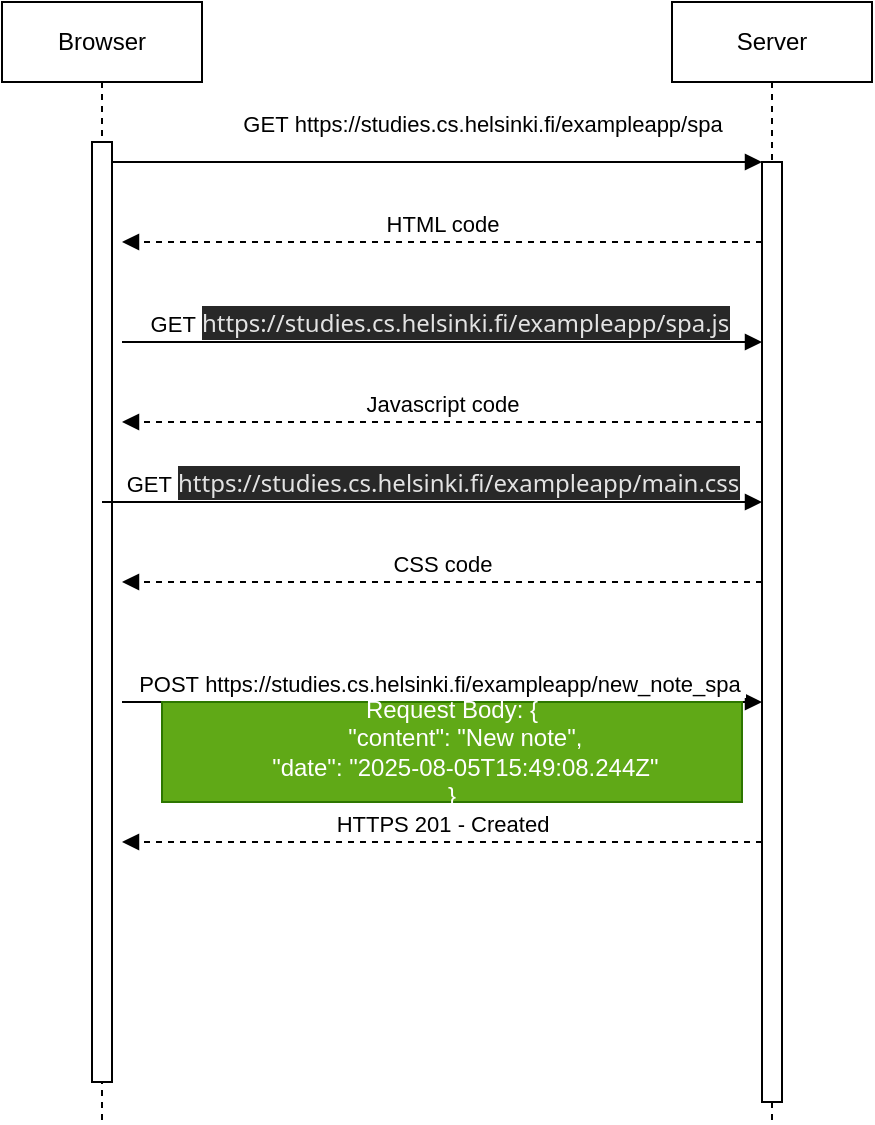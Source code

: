 <mxfile version="28.0.6">
  <diagram name="Page-1" id="2YBvvXClWsGukQMizWep">
    <mxGraphModel dx="976" dy="723" grid="1" gridSize="10" guides="1" tooltips="1" connect="1" arrows="1" fold="1" page="1" pageScale="1" pageWidth="850" pageHeight="1100" math="0" shadow="0">
      <root>
        <mxCell id="0" />
        <mxCell id="1" parent="0" />
        <mxCell id="aM9ryv3xv72pqoxQDRHE-1" value="Browser" style="shape=umlLifeline;perimeter=lifelinePerimeter;whiteSpace=wrap;html=1;container=0;dropTarget=0;collapsible=0;recursiveResize=0;outlineConnect=0;portConstraint=eastwest;newEdgeStyle={&quot;edgeStyle&quot;:&quot;elbowEdgeStyle&quot;,&quot;elbow&quot;:&quot;vertical&quot;,&quot;curved&quot;:0,&quot;rounded&quot;:0};" parent="1" vertex="1">
          <mxGeometry x="40" y="40" width="100" height="560" as="geometry" />
        </mxCell>
        <mxCell id="aM9ryv3xv72pqoxQDRHE-2" value="" style="html=1;points=[];perimeter=orthogonalPerimeter;outlineConnect=0;targetShapes=umlLifeline;portConstraint=eastwest;newEdgeStyle={&quot;edgeStyle&quot;:&quot;elbowEdgeStyle&quot;,&quot;elbow&quot;:&quot;vertical&quot;,&quot;curved&quot;:0,&quot;rounded&quot;:0};" parent="aM9ryv3xv72pqoxQDRHE-1" vertex="1">
          <mxGeometry x="45" y="70" width="10" height="470" as="geometry" />
        </mxCell>
        <mxCell id="aM9ryv3xv72pqoxQDRHE-5" value="Server" style="shape=umlLifeline;perimeter=lifelinePerimeter;whiteSpace=wrap;html=1;container=0;dropTarget=0;collapsible=0;recursiveResize=0;outlineConnect=0;portConstraint=eastwest;newEdgeStyle={&quot;edgeStyle&quot;:&quot;elbowEdgeStyle&quot;,&quot;elbow&quot;:&quot;vertical&quot;,&quot;curved&quot;:0,&quot;rounded&quot;:0};" parent="1" vertex="1">
          <mxGeometry x="375" y="40" width="100" height="560" as="geometry" />
        </mxCell>
        <mxCell id="aM9ryv3xv72pqoxQDRHE-6" value="" style="html=1;points=[];perimeter=orthogonalPerimeter;outlineConnect=0;targetShapes=umlLifeline;portConstraint=eastwest;newEdgeStyle={&quot;edgeStyle&quot;:&quot;elbowEdgeStyle&quot;,&quot;elbow&quot;:&quot;vertical&quot;,&quot;curved&quot;:0,&quot;rounded&quot;:0};" parent="aM9ryv3xv72pqoxQDRHE-5" vertex="1">
          <mxGeometry x="45" y="80" width="10" height="470" as="geometry" />
        </mxCell>
        <mxCell id="aM9ryv3xv72pqoxQDRHE-7" value="GET&amp;nbsp;https://studies.cs.helsinki.fi/exampleapp/spa" style="html=1;verticalAlign=bottom;endArrow=block;edgeStyle=elbowEdgeStyle;elbow=vertical;curved=0;rounded=0;" parent="1" source="aM9ryv3xv72pqoxQDRHE-2" target="aM9ryv3xv72pqoxQDRHE-6" edge="1">
          <mxGeometry x="0.139" y="10" relative="1" as="geometry">
            <mxPoint x="195" y="130" as="sourcePoint" />
            <Array as="points">
              <mxPoint x="180" y="120" />
            </Array>
            <mxPoint as="offset" />
          </mxGeometry>
        </mxCell>
        <mxCell id="aM9ryv3xv72pqoxQDRHE-9" value="HTML code" style="html=1;verticalAlign=bottom;endArrow=block;edgeStyle=elbowEdgeStyle;elbow=vertical;curved=0;rounded=0;dashed=1;" parent="1" source="aM9ryv3xv72pqoxQDRHE-6" edge="1">
          <mxGeometry relative="1" as="geometry">
            <mxPoint x="175" y="160" as="sourcePoint" />
            <Array as="points">
              <mxPoint x="190" y="160" />
            </Array>
            <mxPoint x="100" y="160" as="targetPoint" />
          </mxGeometry>
        </mxCell>
        <mxCell id="4FzpAmMWjxIVrW9_07uN-1" value="GET&amp;nbsp;&lt;span style=&quot;color: rgb(227, 227, 227); font-family: system-ui, sans-serif; font-size: 12px; text-align: start; text-wrap-mode: wrap; background-color: rgb(40, 40, 40);&quot;&gt;https://studies.cs.helsinki.fi/exampleapp/spa.js&lt;/span&gt;&amp;nbsp;&lt;span style=&quot;color: rgba(0, 0, 0, 0); font-family: monospace; font-size: 0px; text-align: start; background-color: rgb(27, 29, 30);&quot;&gt;3CmxGraphModel%3E%3Croot%3E%3CmxCell%20id%3D%220%22%2F%3E%3CmxCell%20id%3D%221%22%20parent%3D%220%22%2F%3E%3CmxCell%20id%3D%222%22%20value%3D%22GET%26amp%3Bnbsp%3Bhttps%3A%2F%2Fstudies.cs.helsinki.fi%2Fexampleapp%2Fnotes%22%20style%3D%22html%3D1%3BverticalAlign%3Dbottom%3BendArrow%3Dblock%3BedgeStyle%3DelbowEdgeStyle%3Belbow%3Dvertical%3Bcurved%3D0%3Brounded%3D0%3B%22%20edge%3D%221%22%20parent%3D%221%22%3E%3CmxGeometry%20relative%3D%221%22%20as%3D%22geometry%22%3E%3CmxPoint%20x%3D%2295%22%20y%3D%22120%22%20as%3D%22sourcePoint%22%2F%3E%3CArray%20as%3D%22points%22%3E%3CmxPoint%20x%3D%22180%22%20y%3D%22120%22%2F%3E%3C%2FArray%3E%3CmxPoint%20x%3D%22385%22%20y%3D%22120%22%20as%3D%22targetPoint%22%2F%3E%3C%2FmxGeometry%3E%3C%2FmxCell%3E%3C%2Froot%3E%3C%2FmxGraphModel%3E&lt;/span&gt;" style="html=1;verticalAlign=bottom;endArrow=block;edgeStyle=elbowEdgeStyle;elbow=vertical;curved=0;rounded=0;" edge="1" parent="1">
          <mxGeometry relative="1" as="geometry">
            <mxPoint x="100" y="210" as="sourcePoint" />
            <Array as="points">
              <mxPoint x="195" y="210" />
            </Array>
            <mxPoint x="420" y="210" as="targetPoint" />
          </mxGeometry>
        </mxCell>
        <mxCell id="4FzpAmMWjxIVrW9_07uN-3" value="Javascript code" style="html=1;verticalAlign=bottom;endArrow=block;edgeStyle=elbowEdgeStyle;elbow=vertical;curved=0;rounded=0;dashed=1;" edge="1" parent="1">
          <mxGeometry relative="1" as="geometry">
            <mxPoint x="420" y="250" as="sourcePoint" />
            <Array as="points">
              <mxPoint x="210" y="250" />
            </Array>
            <mxPoint x="100" y="250" as="targetPoint" />
          </mxGeometry>
        </mxCell>
        <mxCell id="4FzpAmMWjxIVrW9_07uN-4" value="GET&amp;nbsp;&lt;span style=&quot;color: rgb(227, 227, 227); font-family: system-ui, sans-serif; font-size: 12px; text-align: start; text-wrap-mode: wrap; background-color: rgb(40, 40, 40);&quot;&gt;https://studies.cs.helsinki.fi/exampleapp/main.css&lt;/span&gt;&lt;span style=&quot;color: rgba(0, 0, 0, 0); font-family: monospace; font-size: 0px; text-align: start; background-color: rgb(27, 29, 30);&quot;&gt;3CmxGraphModel%3E%3Croot%3E%3CmxCell%20id%3D%220%22%2F%3E%3CmxCell%20id%3D%221%22%20parent%3D%220%22%2F%3E%3CmxCell%20id%3D%222%22%20value%3D%22GET%26amp%3Bnbsp%3Bhttps%3A%2F%2Fstudies.cs.helsinki.fi%2Fexampleapp%2Fnotes%22%20style%3D%22html%3D1%3BverticalAlign%3Dbottom%3BendArrow%3Dblock%3BedgeStyle%3DelbowEdgeStyle%3Belbow%3Dvertical%3Bcurved%3D0%3Brounded%3D0%3B%22%20edge%3D%221%22%20parent%3D%221%22%3E%3CmxGeometry%20relative%3D%221%22%20as%3D%22geometry%22%3E%3CmxPoint%20x%3D%2295%22%20y%3D%22120%22%20as%3D%22sourcePoint%22%2F%3E%3CArray%20as%3D%22points%22%3E%3CmxPoint%20x%3D%22180%22%20y%3D%22120%22%2F%3E%3C%2FArray%3E%3CmxPoint%20x%3D%22385%22%20y%3D%22120%22%20as%3D%22targetPoint%22%2F%3E%3C%2FmxGeometry%3E%3C%2FmxCell%3E%3C%2Froot%3E%3C%2FmxGraphModel%3E&lt;/span&gt;" style="html=1;verticalAlign=bottom;endArrow=block;edgeStyle=elbowEdgeStyle;elbow=vertical;curved=0;rounded=0;" edge="1" parent="1" target="aM9ryv3xv72pqoxQDRHE-6">
          <mxGeometry relative="1" as="geometry">
            <mxPoint x="90" y="290" as="sourcePoint" />
            <Array as="points">
              <mxPoint x="185" y="290" />
            </Array>
            <mxPoint x="410" y="290" as="targetPoint" />
          </mxGeometry>
        </mxCell>
        <mxCell id="4FzpAmMWjxIVrW9_07uN-5" value="CSS code" style="html=1;verticalAlign=bottom;endArrow=block;edgeStyle=elbowEdgeStyle;elbow=vertical;curved=0;rounded=0;dashed=1;" edge="1" parent="1">
          <mxGeometry relative="1" as="geometry">
            <mxPoint x="420" y="330" as="sourcePoint" />
            <Array as="points">
              <mxPoint x="210" y="330" />
            </Array>
            <mxPoint x="100" y="330" as="targetPoint" />
          </mxGeometry>
        </mxCell>
        <mxCell id="4FzpAmMWjxIVrW9_07uN-6" value="POST&amp;nbsp;https://studies.cs.helsinki.fi/exampleapp/new_note_spa&amp;nbsp;" style="html=1;verticalAlign=bottom;endArrow=block;edgeStyle=elbowEdgeStyle;elbow=vertical;curved=0;rounded=0;" edge="1" parent="1" target="aM9ryv3xv72pqoxQDRHE-6">
          <mxGeometry relative="1" as="geometry">
            <mxPoint x="100" y="390" as="sourcePoint" />
            <Array as="points">
              <mxPoint x="315" y="390" />
            </Array>
            <mxPoint x="550" y="390" as="targetPoint" />
          </mxGeometry>
        </mxCell>
        <mxCell id="4FzpAmMWjxIVrW9_07uN-8" value="HTTPS 201 - Created" style="html=1;verticalAlign=bottom;endArrow=block;edgeStyle=elbowEdgeStyle;elbow=vertical;curved=0;rounded=0;dashed=1;" edge="1" parent="1">
          <mxGeometry relative="1" as="geometry">
            <mxPoint x="420" y="460" as="sourcePoint" />
            <Array as="points">
              <mxPoint x="210" y="460" />
            </Array>
            <mxPoint x="100" y="460" as="targetPoint" />
          </mxGeometry>
        </mxCell>
        <mxCell id="4FzpAmMWjxIVrW9_07uN-9" value="Request Body:&amp;nbsp;&lt;span style=&quot;background-color: transparent;&quot;&gt;{&lt;/span&gt;&lt;div&gt;&amp;nbsp; &amp;nbsp; &quot;content&quot;: &quot;New note&quot;,&lt;/div&gt;&lt;div&gt;&amp;nbsp; &amp;nbsp; &quot;date&quot;: &quot;2025-08-05T15:49:08.244Z&quot;&lt;/div&gt;&lt;div&gt;}&lt;/div&gt;" style="text;html=1;align=center;verticalAlign=middle;whiteSpace=wrap;rounded=0;fillColor=#60a917;fontColor=#ffffff;strokeColor=#2D7600;" vertex="1" parent="1">
          <mxGeometry x="120" y="390" width="290" height="50" as="geometry" />
        </mxCell>
      </root>
    </mxGraphModel>
  </diagram>
</mxfile>
